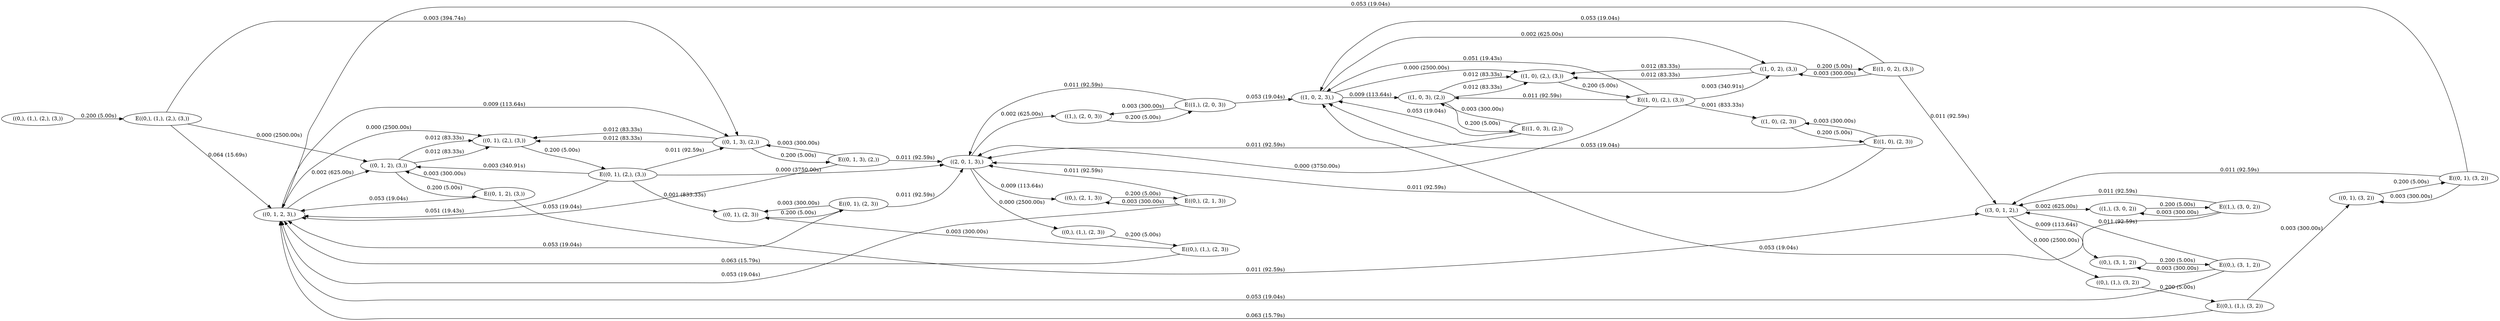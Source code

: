 digraph markov_chain { 
rankdir=LR;
"((0,), (1,), (2,), (3,))" -> "E((0,), (1,), (2,), (3,))" [ label = "0.200 (5.00s)" ]; 
"E((0,), (1,), (2,), (3,))" -> "((0, 1, 2, 3),)" [label = "0.064 (15.69s)" ]; 
"E((0,), (1,), (2,), (3,))" -> "((0, 1, 2), (3,))" [label = "0.000 (2500.00s)" ]; 
"E((0,), (1,), (2,), (3,))" -> "((0, 1, 3), (2,))" [label = "0.003 (394.74s)" ]; 
"((0, 1, 2, 3),)" -> "((0, 1), (2,), (3,))" [ label = "0.000 (2500.00s)" ]; 
"((0, 1, 2, 3),)" -> "((0, 1, 2), (3,))" [ label = "0.002 (625.00s)" ]; 
"((0, 1, 2, 3),)" -> "((0, 1, 3), (2,))" [ label = "0.009 (113.64s)" ]; 
"((0, 1, 3), (2,))" -> "E((0, 1, 3), (2,))" [ label = "0.200 (5.00s)" ]; 
"E((0, 1, 3), (2,))" -> "((0, 1, 2, 3),)" [label = "0.053 (19.04s)" ]; 
"E((0, 1, 3), (2,))" -> "((0, 1, 3), (2,))" [label = "0.003 (300.00s)" ]; 
"E((0, 1, 3), (2,))" -> "((2, 0, 1, 3),)" [label = "0.011 (92.59s)" ]; 
"((0, 1, 3), (2,))" -> "((0, 1), (2,), (3,))" [ label = "0.012 (83.33s)" ]; 
"((0, 1, 3), (2,))" -> "((0, 1), (2,), (3,))" [ label = "0.012 (83.33s)" ]; 
"((0, 1, 2), (3,))" -> "E((0, 1, 2), (3,))" [ label = "0.200 (5.00s)" ]; 
"E((0, 1, 2), (3,))" -> "((0, 1, 2, 3),)" [label = "0.053 (19.04s)" ]; 
"E((0, 1, 2), (3,))" -> "((3, 0, 1, 2),)" [label = "0.011 (92.59s)" ]; 
"E((0, 1, 2), (3,))" -> "((0, 1, 2), (3,))" [label = "0.003 (300.00s)" ]; 
"((0, 1, 2), (3,))" -> "((0, 1), (2,), (3,))" [ label = "0.012 (83.33s)" ]; 
"((0, 1, 2), (3,))" -> "((0, 1), (2,), (3,))" [ label = "0.012 (83.33s)" ]; 
"((2, 0, 1, 3),)" -> "((1,), (2, 0, 3))" [ label = "0.002 (625.00s)" ]; 
"((2, 0, 1, 3),)" -> "((0,), (1,), (2, 3))" [ label = "0.000 (2500.00s)" ]; 
"((2, 0, 1, 3),)" -> "((0,), (2, 1, 3))" [ label = "0.009 (113.64s)" ]; 
"((0, 1), (2,), (3,))" -> "E((0, 1), (2,), (3,))" [ label = "0.200 (5.00s)" ]; 
"E((0, 1), (2,), (3,))" -> "((0, 1, 2), (3,))" [label = "0.003 (340.91s)" ]; 
"E((0, 1), (2,), (3,))" -> "((0, 1, 2, 3),)" [label = "0.051 (19.43s)" ]; 
"E((0, 1), (2,), (3,))" -> "((0, 1), (2, 3))" [label = "0.001 (833.33s)" ]; 
"E((0, 1), (2,), (3,))" -> "((0, 1, 3), (2,))" [label = "0.011 (92.59s)" ]; 
"E((0, 1), (2,), (3,))" -> "((2, 0, 1, 3),)" [label = "0.000 (3750.00s)" ]; 
"((3, 0, 1, 2),)" -> "((1,), (3, 0, 2))" [ label = "0.002 (625.00s)" ]; 
"((3, 0, 1, 2),)" -> "((0,), (1,), (3, 2))" [ label = "0.000 (2500.00s)" ]; 
"((3, 0, 1, 2),)" -> "((0,), (3, 1, 2))" [ label = "0.009 (113.64s)" ]; 
"((1,), (2, 0, 3))" -> "E((1,), (2, 0, 3))" [ label = "0.200 (5.00s)" ]; 
"E((1,), (2, 0, 3))" -> "((1,), (2, 0, 3))" [label = "0.003 (300.00s)" ]; 
"E((1,), (2, 0, 3))" -> "((1, 0, 2, 3),)" [label = "0.053 (19.04s)" ]; 
"E((1,), (2, 0, 3))" -> "((2, 0, 1, 3),)" [label = "0.011 (92.59s)" ]; 
"((0,), (2, 1, 3))" -> "E((0,), (2, 1, 3))" [ label = "0.200 (5.00s)" ]; 
"E((0,), (2, 1, 3))" -> "((0, 1, 2, 3),)" [label = "0.053 (19.04s)" ]; 
"E((0,), (2, 1, 3))" -> "((0,), (2, 1, 3))" [label = "0.003 (300.00s)" ]; 
"E((0,), (2, 1, 3))" -> "((2, 0, 1, 3),)" [label = "0.011 (92.59s)" ]; 
"((1,), (3, 0, 2))" -> "E((1,), (3, 0, 2))" [ label = "0.200 (5.00s)" ]; 
"E((1,), (3, 0, 2))" -> "((1, 0, 2, 3),)" [label = "0.053 (19.04s)" ]; 
"E((1,), (3, 0, 2))" -> "((3, 0, 1, 2),)" [label = "0.011 (92.59s)" ]; 
"E((1,), (3, 0, 2))" -> "((1,), (3, 0, 2))" [label = "0.003 (300.00s)" ]; 
"((0,), (1,), (2, 3))" -> "E((0,), (1,), (2, 3))" [ label = "0.200 (5.00s)" ]; 
"E((0,), (1,), (2, 3))" -> "((0, 1), (2, 3))" [label = "0.003 (300.00s)" ]; 
"E((0,), (1,), (2, 3))" -> "((0, 1, 2, 3),)" [label = "0.063 (15.79s)" ]; 
"((0, 1), (2, 3))" -> "E((0, 1), (2, 3))" [ label = "0.200 (5.00s)" ]; 
"E((0, 1), (2, 3))" -> "((0, 1, 2, 3),)" [label = "0.053 (19.04s)" ]; 
"E((0, 1), (2, 3))" -> "((0, 1), (2, 3))" [label = "0.003 (300.00s)" ]; 
"E((0, 1), (2, 3))" -> "((2, 0, 1, 3),)" [label = "0.011 (92.59s)" ]; 
"((1, 0, 2, 3),)" -> "((1, 0, 3), (2,))" [ label = "0.009 (113.64s)" ]; 
"((1, 0, 2, 3),)" -> "((1, 0), (2,), (3,))" [ label = "0.000 (2500.00s)" ]; 
"((1, 0, 2, 3),)" -> "((1, 0, 2), (3,))" [ label = "0.002 (625.00s)" ]; 
"((0,), (1,), (3, 2))" -> "E((0,), (1,), (3, 2))" [ label = "0.200 (5.00s)" ]; 
"E((0,), (1,), (3, 2))" -> "((0, 1, 2, 3),)" [label = "0.063 (15.79s)" ]; 
"E((0,), (1,), (3, 2))" -> "((0, 1), (3, 2))" [label = "0.003 (300.00s)" ]; 
"((0,), (3, 1, 2))" -> "E((0,), (3, 1, 2))" [ label = "0.200 (5.00s)" ]; 
"E((0,), (3, 1, 2))" -> "((0, 1, 2, 3),)" [label = "0.053 (19.04s)" ]; 
"E((0,), (3, 1, 2))" -> "((3, 0, 1, 2),)" [label = "0.011 (92.59s)" ]; 
"E((0,), (3, 1, 2))" -> "((0,), (3, 1, 2))" [label = "0.003 (300.00s)" ]; 
"((1, 0, 2), (3,))" -> "E((1, 0, 2), (3,))" [ label = "0.200 (5.00s)" ]; 
"E((1, 0, 2), (3,))" -> "((1, 0, 2, 3),)" [label = "0.053 (19.04s)" ]; 
"E((1, 0, 2), (3,))" -> "((3, 0, 1, 2),)" [label = "0.011 (92.59s)" ]; 
"E((1, 0, 2), (3,))" -> "((1, 0, 2), (3,))" [label = "0.003 (300.00s)" ]; 
"((1, 0, 2), (3,))" -> "((1, 0), (2,), (3,))" [ label = "0.012 (83.33s)" ]; 
"((1, 0, 2), (3,))" -> "((1, 0), (2,), (3,))" [ label = "0.012 (83.33s)" ]; 
"((1, 0, 3), (2,))" -> "E((1, 0, 3), (2,))" [ label = "0.200 (5.00s)" ]; 
"E((1, 0, 3), (2,))" -> "((1, 0, 3), (2,))" [label = "0.003 (300.00s)" ]; 
"E((1, 0, 3), (2,))" -> "((1, 0, 2, 3),)" [label = "0.053 (19.04s)" ]; 
"E((1, 0, 3), (2,))" -> "((2, 0, 1, 3),)" [label = "0.011 (92.59s)" ]; 
"((1, 0, 3), (2,))" -> "((1, 0), (2,), (3,))" [ label = "0.012 (83.33s)" ]; 
"((1, 0, 3), (2,))" -> "((1, 0), (2,), (3,))" [ label = "0.012 (83.33s)" ]; 
"((1, 0), (2,), (3,))" -> "E((1, 0), (2,), (3,))" [ label = "0.200 (5.00s)" ]; 
"E((1, 0), (2,), (3,))" -> "((1, 0, 2, 3),)" [label = "0.051 (19.43s)" ]; 
"E((1, 0), (2,), (3,))" -> "((1, 0), (2, 3))" [label = "0.001 (833.33s)" ]; 
"E((1, 0), (2,), (3,))" -> "((2, 0, 1, 3),)" [label = "0.000 (3750.00s)" ]; 
"E((1, 0), (2,), (3,))" -> "((1, 0, 3), (2,))" [label = "0.011 (92.59s)" ]; 
"E((1, 0), (2,), (3,))" -> "((1, 0, 2), (3,))" [label = "0.003 (340.91s)" ]; 
"((0, 1), (3, 2))" -> "E((0, 1), (3, 2))" [ label = "0.200 (5.00s)" ]; 
"E((0, 1), (3, 2))" -> "((0, 1, 2, 3),)" [label = "0.053 (19.04s)" ]; 
"E((0, 1), (3, 2))" -> "((3, 0, 1, 2),)" [label = "0.011 (92.59s)" ]; 
"E((0, 1), (3, 2))" -> "((0, 1), (3, 2))" [label = "0.003 (300.00s)" ]; 
"((1, 0), (2, 3))" -> "E((1, 0), (2, 3))" [ label = "0.200 (5.00s)" ]; 
"E((1, 0), (2, 3))" -> "((1, 0), (2, 3))" [label = "0.003 (300.00s)" ]; 
"E((1, 0), (2, 3))" -> "((1, 0, 2, 3),)" [label = "0.053 (19.04s)" ]; 
"E((1, 0), (2, 3))" -> "((2, 0, 1, 3),)" [label = "0.011 (92.59s)" ]; 
}
